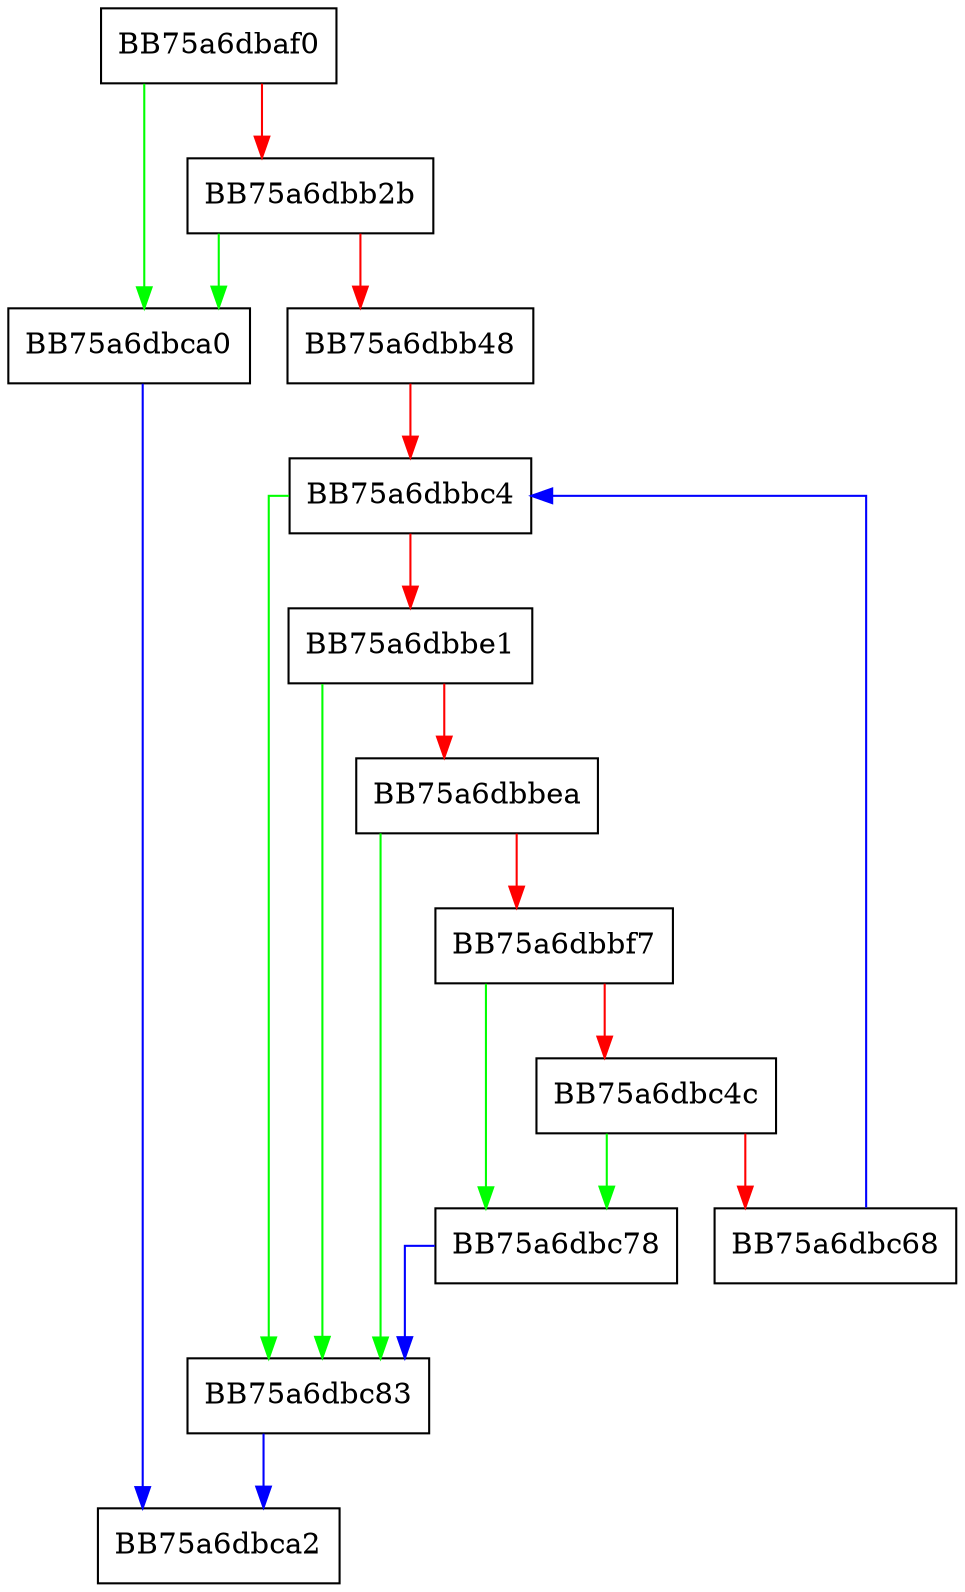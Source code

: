 digraph bzip2_unpack {
  node [shape="box"];
  graph [splines=ortho];
  BB75a6dbaf0 -> BB75a6dbca0 [color="green"];
  BB75a6dbaf0 -> BB75a6dbb2b [color="red"];
  BB75a6dbb2b -> BB75a6dbca0 [color="green"];
  BB75a6dbb2b -> BB75a6dbb48 [color="red"];
  BB75a6dbb48 -> BB75a6dbbc4 [color="red"];
  BB75a6dbbc4 -> BB75a6dbc83 [color="green"];
  BB75a6dbbc4 -> BB75a6dbbe1 [color="red"];
  BB75a6dbbe1 -> BB75a6dbc83 [color="green"];
  BB75a6dbbe1 -> BB75a6dbbea [color="red"];
  BB75a6dbbea -> BB75a6dbc83 [color="green"];
  BB75a6dbbea -> BB75a6dbbf7 [color="red"];
  BB75a6dbbf7 -> BB75a6dbc78 [color="green"];
  BB75a6dbbf7 -> BB75a6dbc4c [color="red"];
  BB75a6dbc4c -> BB75a6dbc78 [color="green"];
  BB75a6dbc4c -> BB75a6dbc68 [color="red"];
  BB75a6dbc68 -> BB75a6dbbc4 [color="blue"];
  BB75a6dbc78 -> BB75a6dbc83 [color="blue"];
  BB75a6dbc83 -> BB75a6dbca2 [color="blue"];
  BB75a6dbca0 -> BB75a6dbca2 [color="blue"];
}